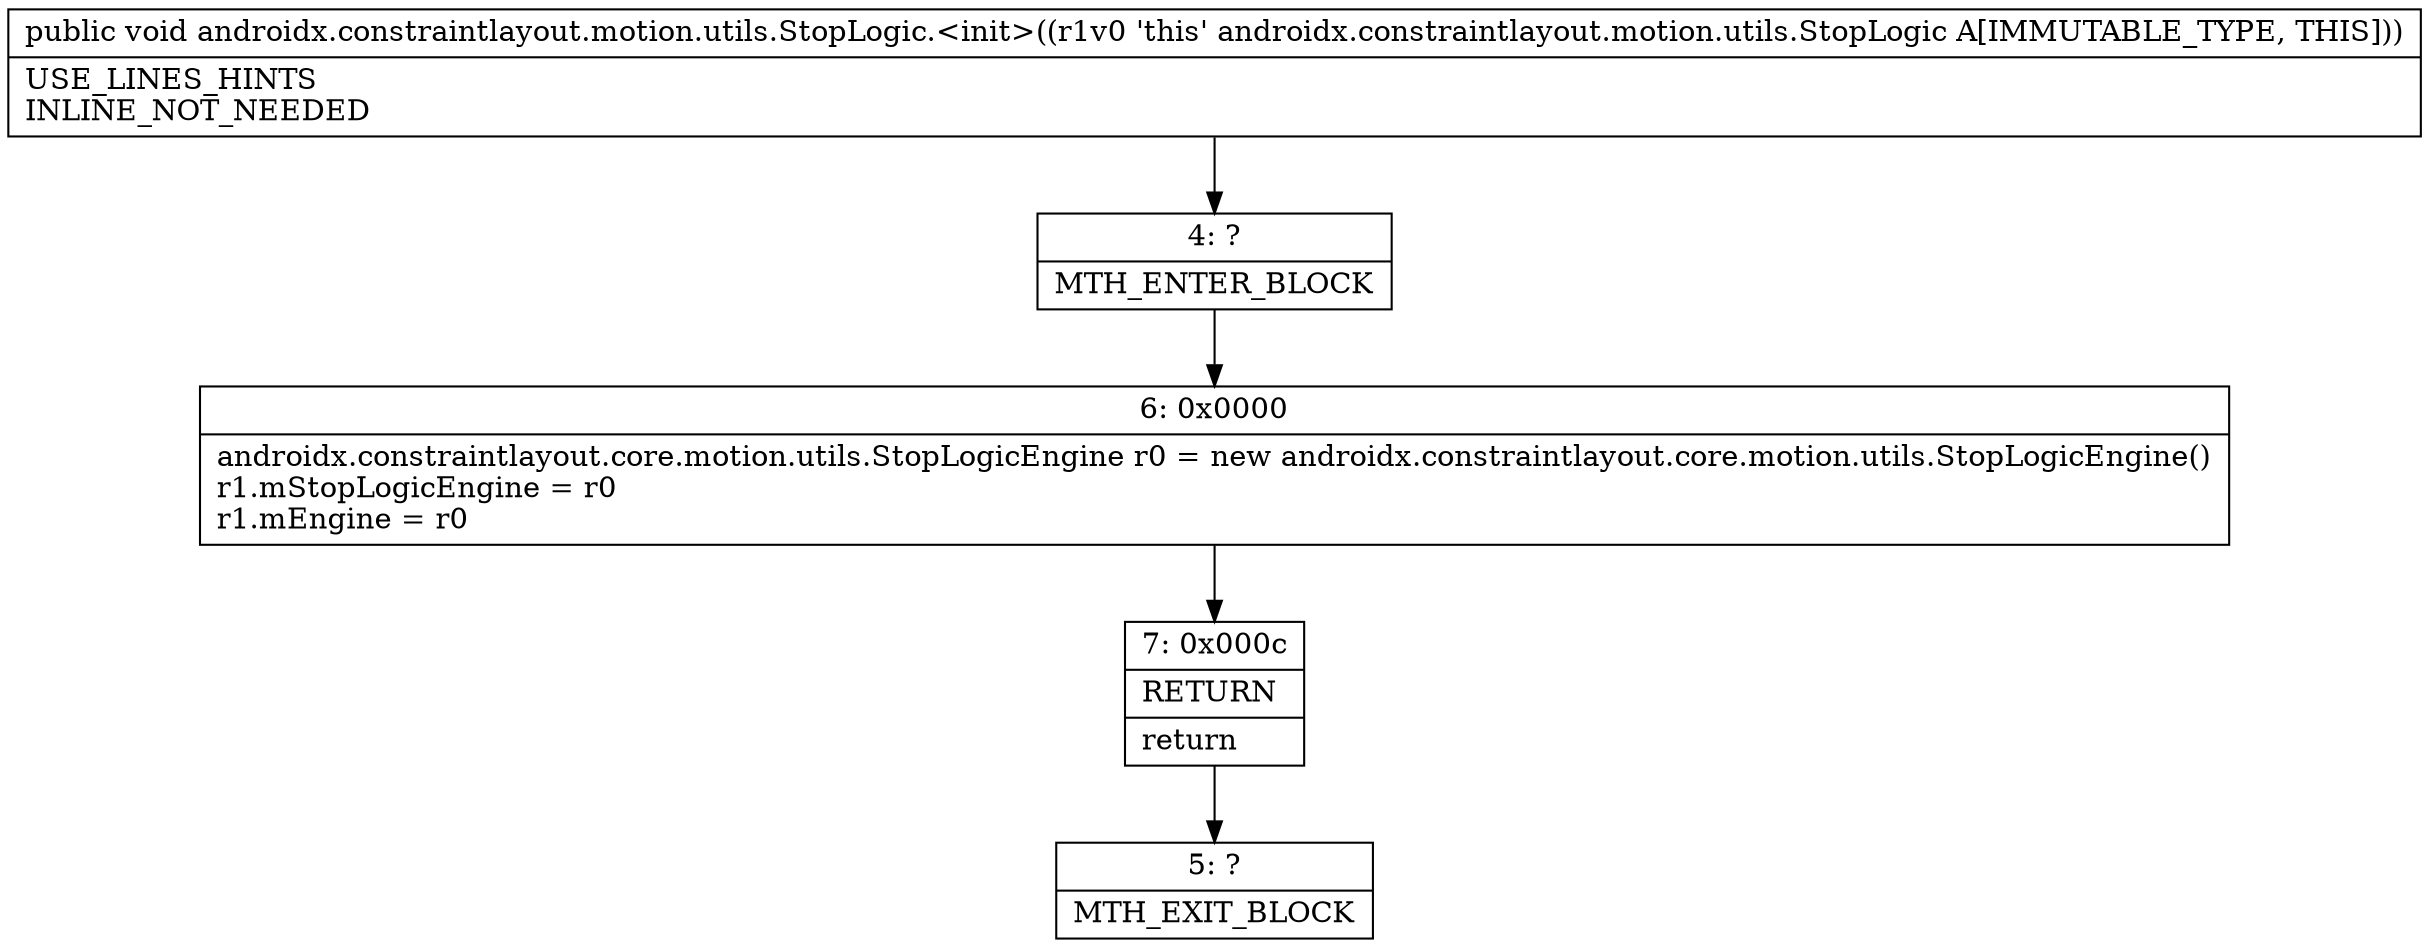 digraph "CFG forandroidx.constraintlayout.motion.utils.StopLogic.\<init\>()V" {
Node_4 [shape=record,label="{4\:\ ?|MTH_ENTER_BLOCK\l}"];
Node_6 [shape=record,label="{6\:\ 0x0000|androidx.constraintlayout.core.motion.utils.StopLogicEngine r0 = new androidx.constraintlayout.core.motion.utils.StopLogicEngine()\lr1.mStopLogicEngine = r0\lr1.mEngine = r0\l}"];
Node_7 [shape=record,label="{7\:\ 0x000c|RETURN\l|return\l}"];
Node_5 [shape=record,label="{5\:\ ?|MTH_EXIT_BLOCK\l}"];
MethodNode[shape=record,label="{public void androidx.constraintlayout.motion.utils.StopLogic.\<init\>((r1v0 'this' androidx.constraintlayout.motion.utils.StopLogic A[IMMUTABLE_TYPE, THIS]))  | USE_LINES_HINTS\lINLINE_NOT_NEEDED\l}"];
MethodNode -> Node_4;Node_4 -> Node_6;
Node_6 -> Node_7;
Node_7 -> Node_5;
}

